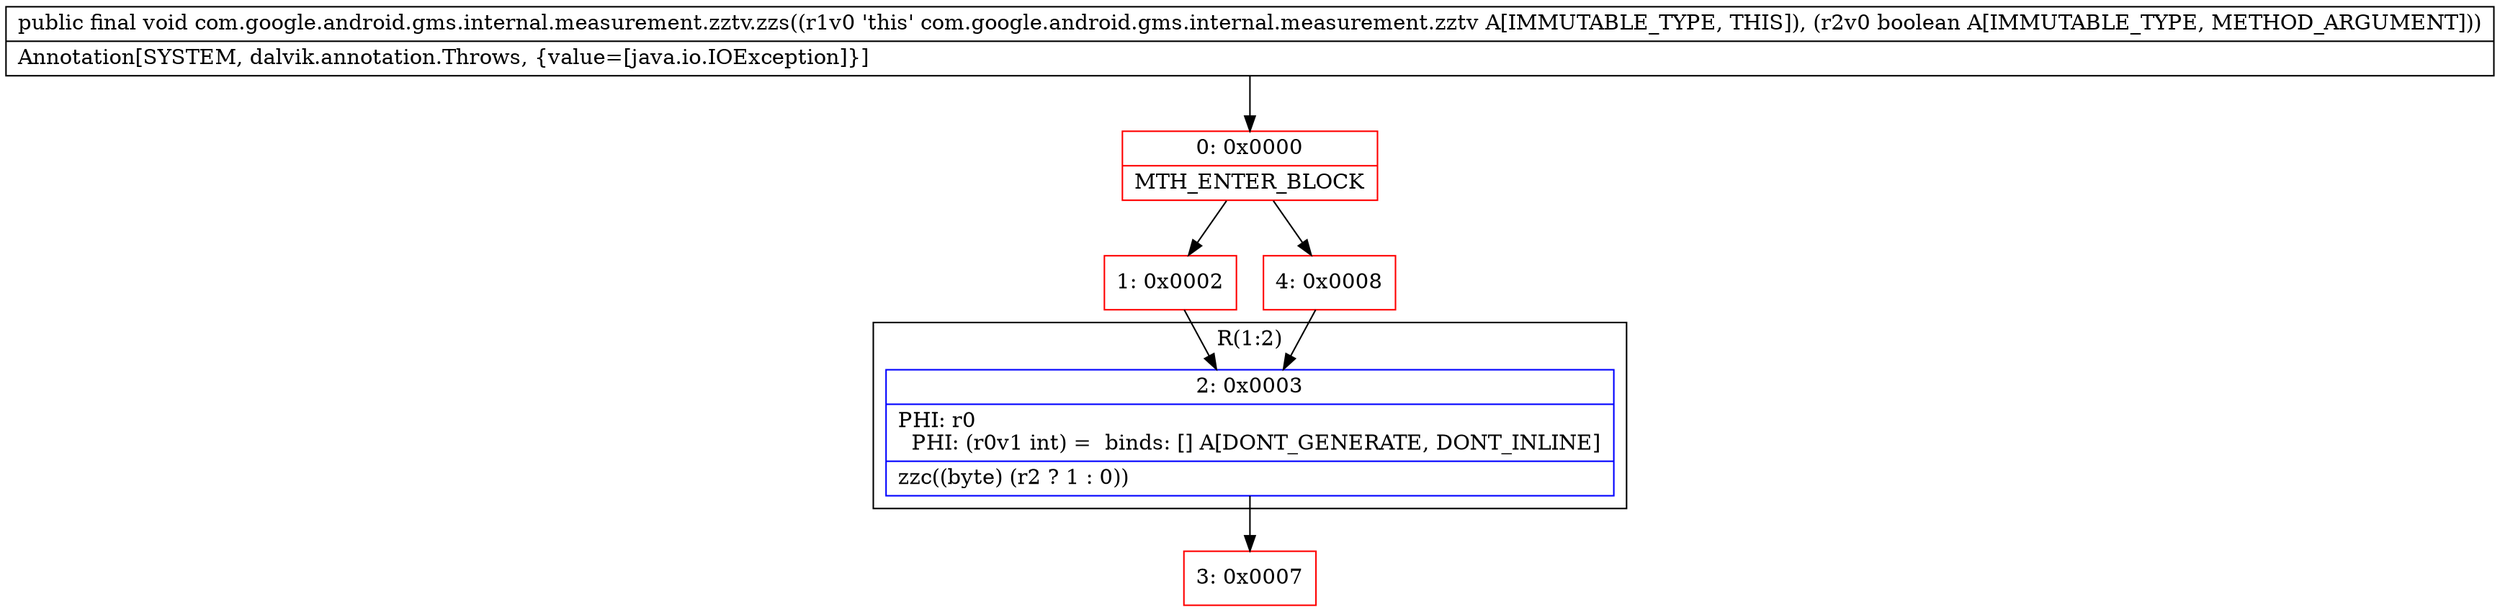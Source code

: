 digraph "CFG forcom.google.android.gms.internal.measurement.zztv.zzs(Z)V" {
subgraph cluster_Region_1755591338 {
label = "R(1:2)";
node [shape=record,color=blue];
Node_2 [shape=record,label="{2\:\ 0x0003|PHI: r0 \l  PHI: (r0v1 int) =  binds: [] A[DONT_GENERATE, DONT_INLINE]\l|zzc((byte) (r2 ? 1 : 0))\l}"];
}
Node_0 [shape=record,color=red,label="{0\:\ 0x0000|MTH_ENTER_BLOCK\l}"];
Node_1 [shape=record,color=red,label="{1\:\ 0x0002}"];
Node_3 [shape=record,color=red,label="{3\:\ 0x0007}"];
Node_4 [shape=record,color=red,label="{4\:\ 0x0008}"];
MethodNode[shape=record,label="{public final void com.google.android.gms.internal.measurement.zztv.zzs((r1v0 'this' com.google.android.gms.internal.measurement.zztv A[IMMUTABLE_TYPE, THIS]), (r2v0 boolean A[IMMUTABLE_TYPE, METHOD_ARGUMENT]))  | Annotation[SYSTEM, dalvik.annotation.Throws, \{value=[java.io.IOException]\}]\l}"];
MethodNode -> Node_0;
Node_2 -> Node_3;
Node_0 -> Node_1;
Node_0 -> Node_4;
Node_1 -> Node_2;
Node_4 -> Node_2;
}

